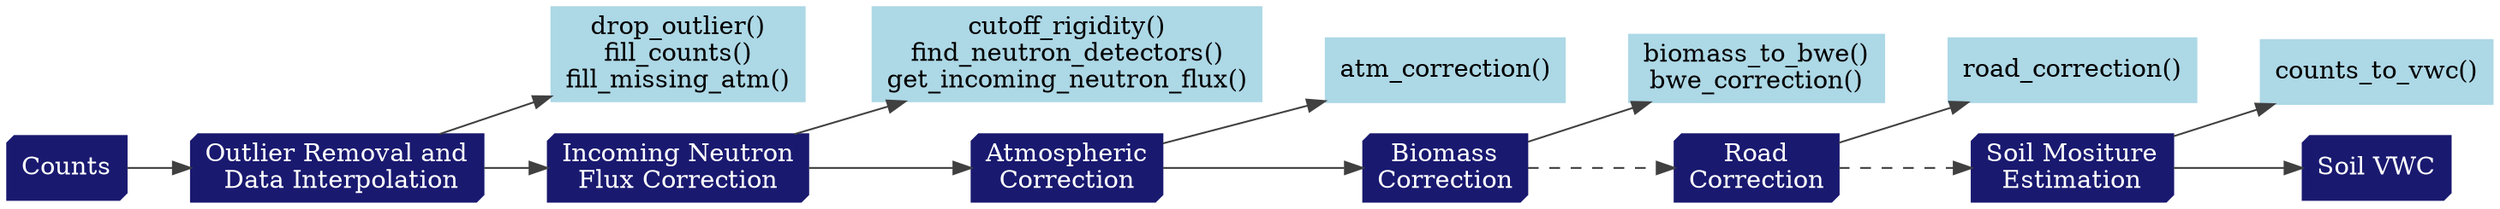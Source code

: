 digraph G {
    graph [rankdir=LR, overlap=false, repulsiveforce=1, dpi = 200, splines=true]
    edge [color="grey25"]

    // New node
    "Counts" [pos="1,1.5!", shape=box3d, color="midnightblue", fontcolor="white", style=filled, group=1];

    // Define Nodes with Positions
    "Outlier Removal and\n Data Interpolation" [pos="2,1.5!", shape=box3d, color="midnightblue", fontcolor="white", style=filled, group=1];
    "drop_outlier()\nfill_counts()\nfill_missing_atm()" [pos="2,1!", shape=box, color="lightblue", fontcolor="black", style=filled];
    
    "Incoming Neutron\nFlux Correction" [pos="3,1.5!", shape=box3d, color="midnightblue", fontcolor="white", style=filled, group=1];
    "cutoff_rigidity()\nfind_neutron_detectors()\nget_incoming_neutron_flux()" [pos="3,1!", shape=box, color="lightblue", fontcolor="black", style=filled];

    "Atmospheric\nCorrection" [pos="4,1.5!", shape=box3d, color="midnightblue", fontcolor="white", style=filled, group=1];
    "atm_correction()" [pos="4,1!", shape=box, color="lightblue", fontcolor="black", style=filled];

    "Biomass\nCorrection" [pos="1,.5!", shape=box3d, color="midnightblue", fontcolor="white", style=filled, group=1];
    "biomass_to_bwe()\nbwe_correction()" [pos="1,0!", shape=box, color="lightblue", fontcolor="black", style=filled];

    "Road\nCorrection" [pos="2,.5!", shape=box3d, color="midnightblue", fontcolor="white", style=filled, group=1];
    "road_correction()" [pos="2,0!", shape=box, color="lightblue", fontcolor="black", style=filled];

    "Soil Mositure\nEstimation" [pos="3,.5!", shape=box3d, color="midnightblue", fontcolor="white", style=filled, group=1];
    "counts_to_vwc()" [pos="3,0!", shape=box, color="lightblue", fontcolor="black", style=filled];

    "Soil VWC" [pos="4,.5!", shape=box3d, color="midnightblue", fontcolor="white", style=filled, group=1];
    
    // Define Edges
    "Outlier Removal and\n Data Interpolation" -> "Incoming Neutron\nFlux Correction"
    "Incoming Neutron\nFlux Correction" -> "cutoff_rigidity()\nfind_neutron_detectors()\nget_incoming_neutron_flux()"
    "Atmospheric\nCorrection" -> "atm_correction()"
    "Biomass\nCorrection" -> "biomass_to_bwe()\nbwe_correction()"
    "Road\nCorrection" -> "road_correction()"
    "Soil Mositure\nEstimation" -> "counts_to_vwc()"
    "Soil Mositure\nEstimation" -> "Soil VWC"
    
    // Steps Arrows
    "Counts" -> "Outlier Removal and\n Data Interpolation"
    "Outlier Removal and\n Data Interpolation" -> "drop_outlier()\nfill_counts()\nfill_missing_atm()"
    "Incoming Neutron\nFlux Correction" -> "Atmospheric\nCorrection"
    "Atmospheric\nCorrection" -> "Biomass\nCorrection"
    "Biomass\nCorrection" -> "Road\nCorrection" [style=dashed]
    "Road\nCorrection" -> "Soil Mositure\nEstimation" [style=dashed]
}
